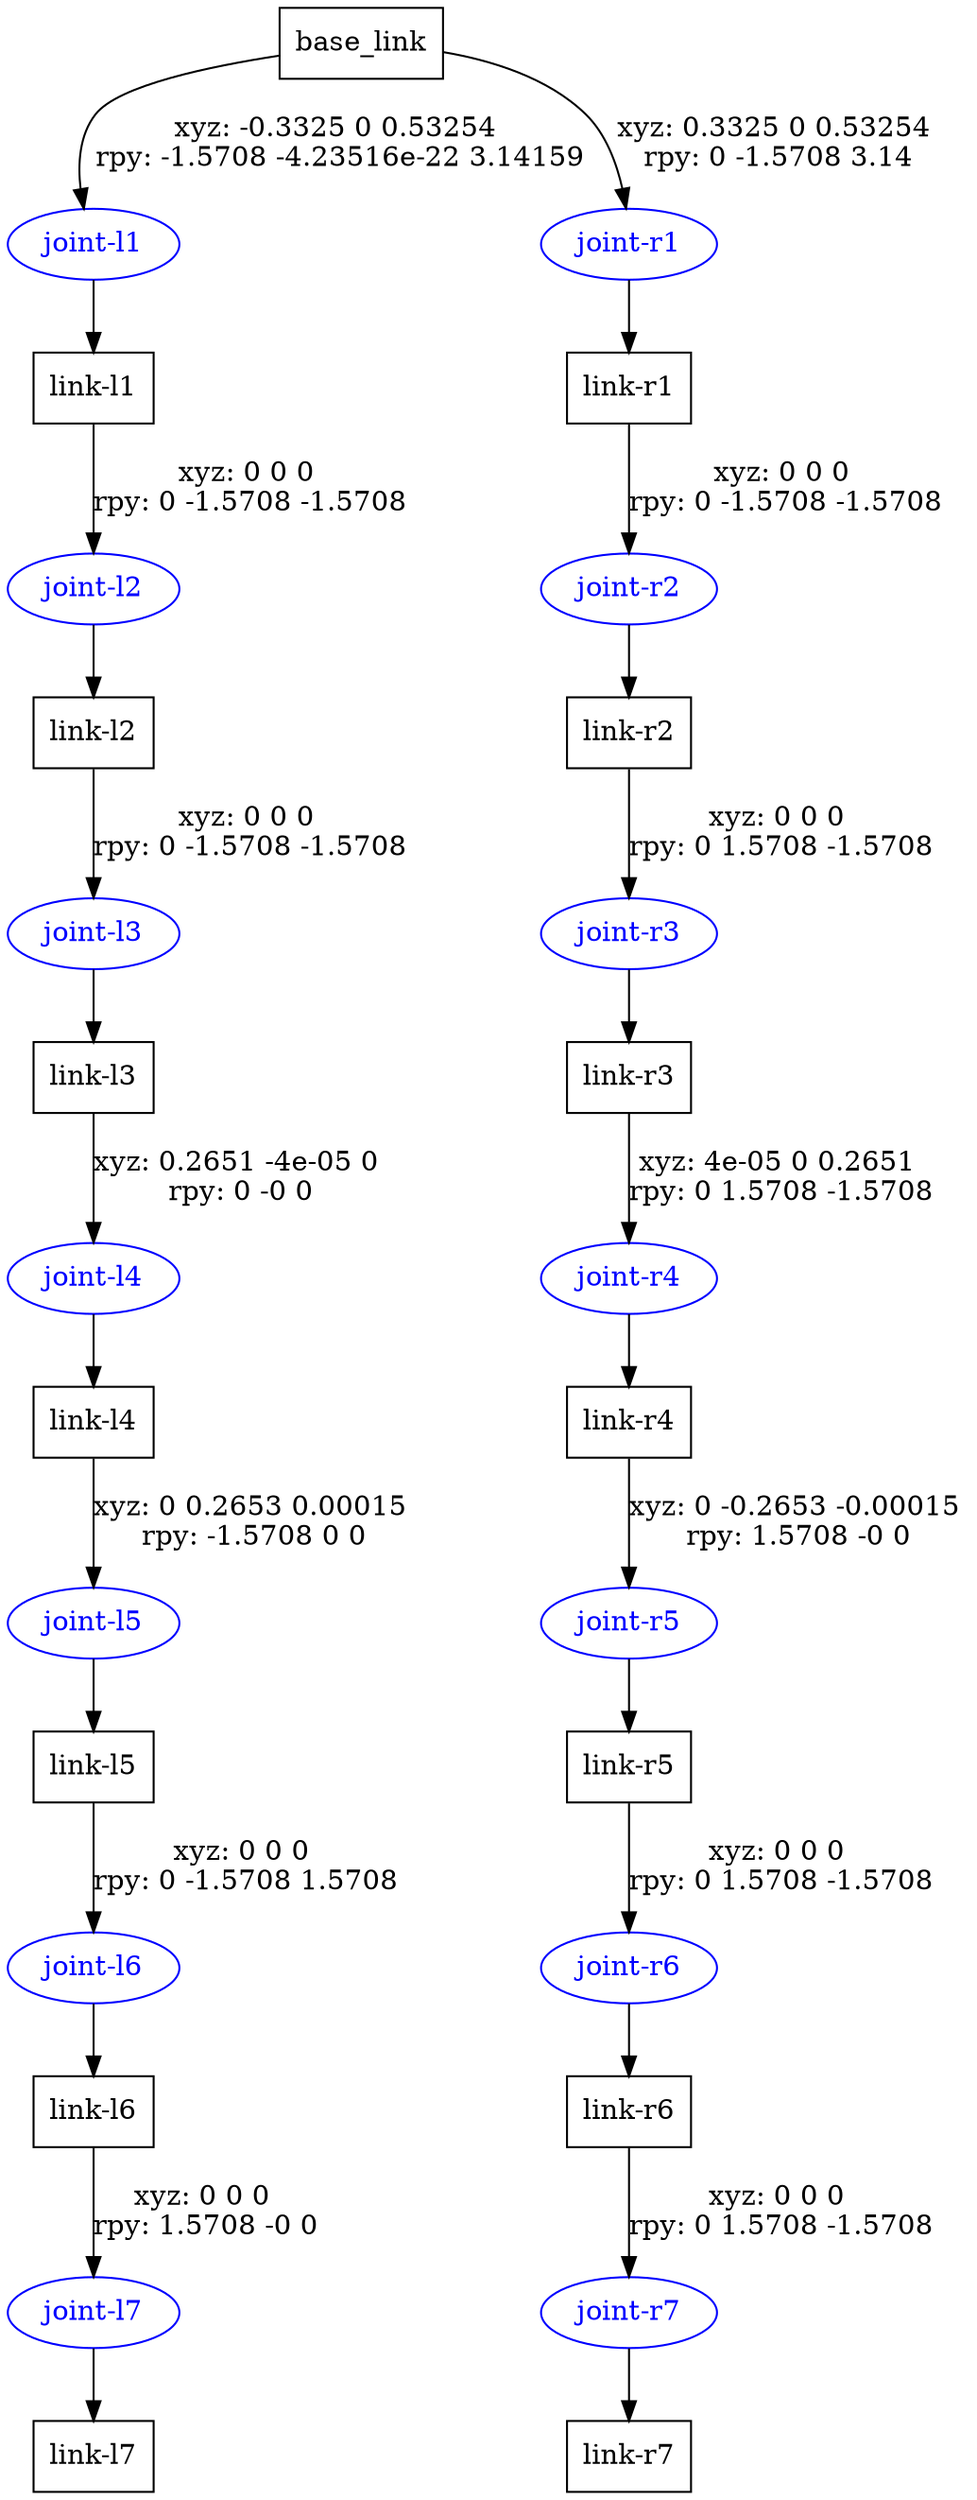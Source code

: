 digraph G {
node [shape=box];
"base_link" [label="base_link"];
"link-l1" [label="link-l1"];
"link-l2" [label="link-l2"];
"link-l3" [label="link-l3"];
"link-l4" [label="link-l4"];
"link-l5" [label="link-l5"];
"link-l6" [label="link-l6"];
"link-l7" [label="link-l7"];
"link-r1" [label="link-r1"];
"link-r2" [label="link-r2"];
"link-r3" [label="link-r3"];
"link-r4" [label="link-r4"];
"link-r5" [label="link-r5"];
"link-r6" [label="link-r6"];
"link-r7" [label="link-r7"];
node [shape=ellipse, color=blue, fontcolor=blue];
"base_link" -> "joint-l1" [label="xyz: -0.3325 0 0.53254 \nrpy: -1.5708 -4.23516e-22 3.14159"]
"joint-l1" -> "link-l1"
"link-l1" -> "joint-l2" [label="xyz: 0 0 0 \nrpy: 0 -1.5708 -1.5708"]
"joint-l2" -> "link-l2"
"link-l2" -> "joint-l3" [label="xyz: 0 0 0 \nrpy: 0 -1.5708 -1.5708"]
"joint-l3" -> "link-l3"
"link-l3" -> "joint-l4" [label="xyz: 0.2651 -4e-05 0 \nrpy: 0 -0 0"]
"joint-l4" -> "link-l4"
"link-l4" -> "joint-l5" [label="xyz: 0 0.2653 0.00015 \nrpy: -1.5708 0 0"]
"joint-l5" -> "link-l5"
"link-l5" -> "joint-l6" [label="xyz: 0 0 0 \nrpy: 0 -1.5708 1.5708"]
"joint-l6" -> "link-l6"
"link-l6" -> "joint-l7" [label="xyz: 0 0 0 \nrpy: 1.5708 -0 0"]
"joint-l7" -> "link-l7"
"base_link" -> "joint-r1" [label="xyz: 0.3325 0 0.53254 \nrpy: 0 -1.5708 3.14"]
"joint-r1" -> "link-r1"
"link-r1" -> "joint-r2" [label="xyz: 0 0 0 \nrpy: 0 -1.5708 -1.5708"]
"joint-r2" -> "link-r2"
"link-r2" -> "joint-r3" [label="xyz: 0 0 0 \nrpy: 0 1.5708 -1.5708"]
"joint-r3" -> "link-r3"
"link-r3" -> "joint-r4" [label="xyz: 4e-05 0 0.2651 \nrpy: 0 1.5708 -1.5708"]
"joint-r4" -> "link-r4"
"link-r4" -> "joint-r5" [label="xyz: 0 -0.2653 -0.00015 \nrpy: 1.5708 -0 0"]
"joint-r5" -> "link-r5"
"link-r5" -> "joint-r6" [label="xyz: 0 0 0 \nrpy: 0 1.5708 -1.5708"]
"joint-r6" -> "link-r6"
"link-r6" -> "joint-r7" [label="xyz: 0 0 0 \nrpy: 0 1.5708 -1.5708"]
"joint-r7" -> "link-r7"
}
